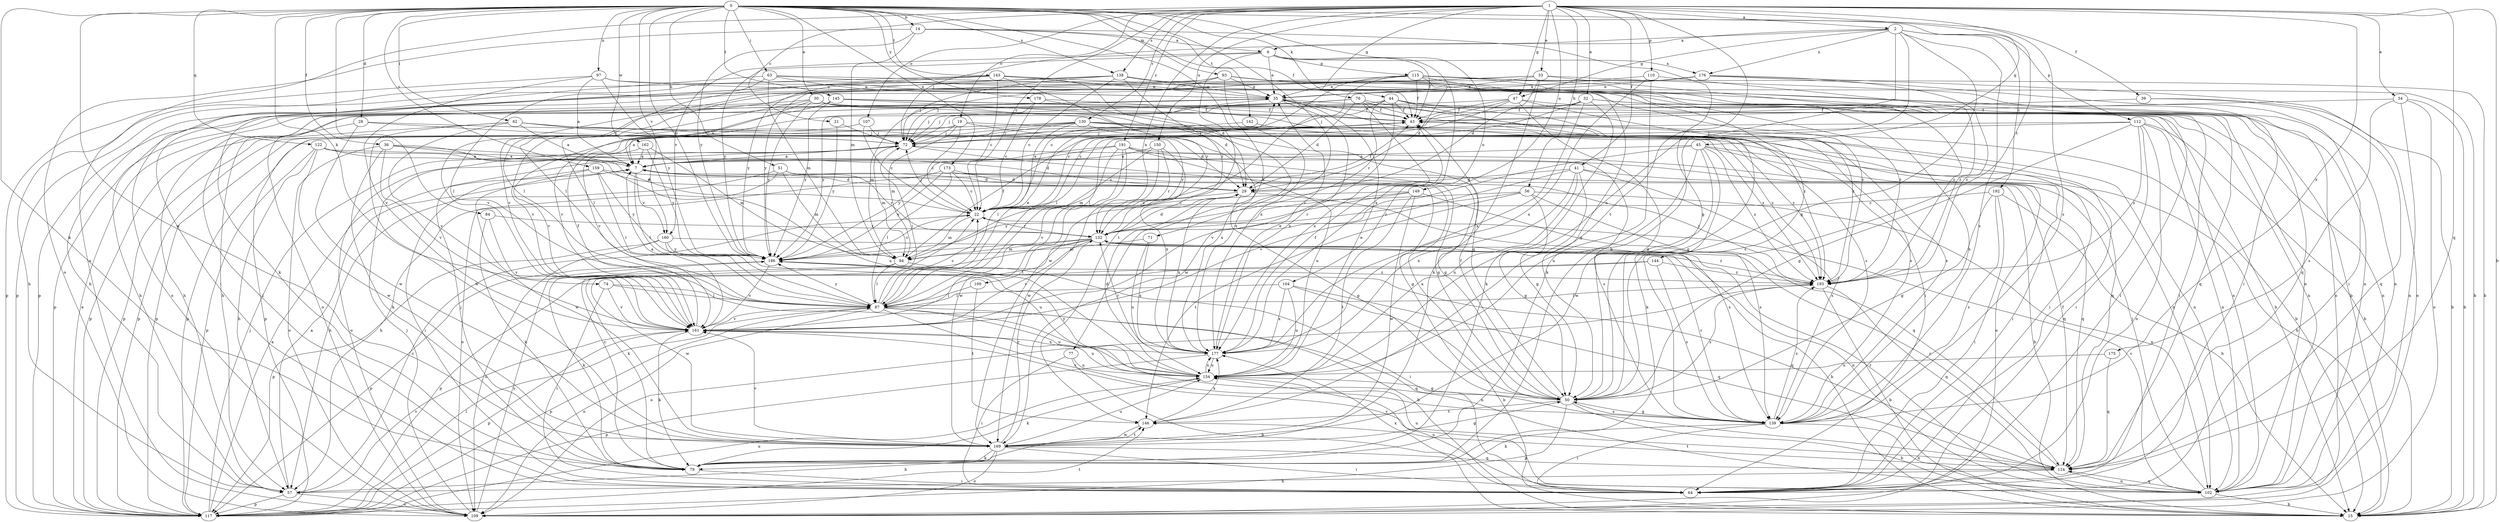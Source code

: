 strict digraph  {
0;
1;
2;
6;
7;
14;
15;
19;
21;
22;
28;
29;
30;
32;
33;
34;
35;
36;
39;
41;
43;
44;
45;
47;
50;
51;
56;
57;
62;
63;
64;
71;
72;
74;
76;
77;
79;
84;
87;
93;
94;
97;
100;
102;
104;
107;
109;
110;
112;
115;
117;
122;
124;
130;
132;
138;
139;
142;
143;
144;
145;
146;
149;
150;
154;
159;
160;
161;
162;
169;
173;
175;
176;
177;
178;
186;
191;
192;
193;
0 -> 14  [label=b];
0 -> 28  [label=d];
0 -> 30  [label=e];
0 -> 36  [label=f];
0 -> 39  [label=f];
0 -> 51  [label=h];
0 -> 62  [label=i];
0 -> 63  [label=i];
0 -> 71  [label=j];
0 -> 74  [label=k];
0 -> 76  [label=k];
0 -> 77  [label=k];
0 -> 79  [label=k];
0 -> 84  [label=l];
0 -> 93  [label=m];
0 -> 97  [label=n];
0 -> 104  [label=o];
0 -> 122  [label=q];
0 -> 138  [label=s];
0 -> 142  [label=t];
0 -> 143  [label=t];
0 -> 144  [label=t];
0 -> 145  [label=t];
0 -> 159  [label=v];
0 -> 160  [label=v];
0 -> 162  [label=w];
0 -> 169  [label=w];
0 -> 173  [label=x];
0 -> 178  [label=y];
0 -> 186  [label=y];
1 -> 2  [label=a];
1 -> 15  [label=b];
1 -> 19  [label=c];
1 -> 21  [label=c];
1 -> 22  [label=c];
1 -> 32  [label=e];
1 -> 33  [label=e];
1 -> 34  [label=e];
1 -> 41  [label=f];
1 -> 44  [label=g];
1 -> 45  [label=g];
1 -> 47  [label=g];
1 -> 56  [label=h];
1 -> 100  [label=n];
1 -> 107  [label=o];
1 -> 109  [label=o];
1 -> 110  [label=p];
1 -> 124  [label=q];
1 -> 130  [label=r];
1 -> 138  [label=s];
1 -> 139  [label=s];
1 -> 146  [label=t];
1 -> 149  [label=u];
1 -> 150  [label=u];
1 -> 175  [label=x];
1 -> 191  [label=z];
2 -> 6  [label=a];
2 -> 47  [label=g];
2 -> 50  [label=g];
2 -> 72  [label=j];
2 -> 79  [label=k];
2 -> 112  [label=p];
2 -> 139  [label=s];
2 -> 154  [label=u];
2 -> 176  [label=x];
2 -> 192  [label=z];
6 -> 35  [label=e];
6 -> 43  [label=f];
6 -> 115  [label=p];
6 -> 146  [label=t];
6 -> 160  [label=v];
6 -> 176  [label=x];
6 -> 177  [label=x];
6 -> 186  [label=y];
7 -> 15  [label=b];
7 -> 29  [label=d];
7 -> 87  [label=l];
7 -> 160  [label=v];
14 -> 6  [label=a];
14 -> 43  [label=f];
14 -> 50  [label=g];
14 -> 94  [label=m];
14 -> 109  [label=o];
14 -> 186  [label=y];
19 -> 22  [label=c];
19 -> 29  [label=d];
19 -> 72  [label=j];
19 -> 94  [label=m];
19 -> 102  [label=n];
19 -> 117  [label=p];
21 -> 72  [label=j];
21 -> 186  [label=y];
22 -> 72  [label=j];
22 -> 94  [label=m];
22 -> 132  [label=r];
28 -> 72  [label=j];
28 -> 117  [label=p];
28 -> 132  [label=r];
28 -> 169  [label=w];
29 -> 22  [label=c];
29 -> 43  [label=f];
29 -> 50  [label=g];
29 -> 139  [label=s];
29 -> 177  [label=x];
30 -> 7  [label=a];
30 -> 29  [label=d];
30 -> 43  [label=f];
30 -> 57  [label=h];
30 -> 102  [label=n];
30 -> 161  [label=v];
30 -> 177  [label=x];
30 -> 186  [label=y];
32 -> 43  [label=f];
32 -> 64  [label=i];
32 -> 79  [label=k];
32 -> 87  [label=l];
32 -> 124  [label=q];
32 -> 161  [label=v];
32 -> 177  [label=x];
33 -> 29  [label=d];
33 -> 35  [label=e];
33 -> 64  [label=i];
33 -> 72  [label=j];
33 -> 79  [label=k];
33 -> 161  [label=v];
33 -> 193  [label=z];
34 -> 15  [label=b];
34 -> 43  [label=f];
34 -> 102  [label=n];
34 -> 109  [label=o];
34 -> 139  [label=s];
35 -> 43  [label=f];
35 -> 57  [label=h];
35 -> 64  [label=i];
35 -> 72  [label=j];
35 -> 94  [label=m];
35 -> 102  [label=n];
35 -> 117  [label=p];
35 -> 177  [label=x];
36 -> 7  [label=a];
36 -> 22  [label=c];
36 -> 29  [label=d];
36 -> 79  [label=k];
36 -> 109  [label=o];
36 -> 161  [label=v];
39 -> 15  [label=b];
39 -> 43  [label=f];
39 -> 124  [label=q];
41 -> 29  [label=d];
41 -> 50  [label=g];
41 -> 124  [label=q];
41 -> 139  [label=s];
41 -> 154  [label=u];
41 -> 161  [label=v];
41 -> 177  [label=x];
43 -> 15  [label=b];
43 -> 72  [label=j];
43 -> 161  [label=v];
44 -> 22  [label=c];
44 -> 43  [label=f];
44 -> 50  [label=g];
44 -> 72  [label=j];
44 -> 102  [label=n];
44 -> 132  [label=r];
44 -> 139  [label=s];
44 -> 169  [label=w];
45 -> 7  [label=a];
45 -> 15  [label=b];
45 -> 64  [label=i];
45 -> 79  [label=k];
45 -> 154  [label=u];
45 -> 161  [label=v];
45 -> 169  [label=w];
45 -> 193  [label=z];
47 -> 22  [label=c];
47 -> 43  [label=f];
47 -> 50  [label=g];
47 -> 57  [label=h];
47 -> 64  [label=i];
47 -> 87  [label=l];
47 -> 193  [label=z];
50 -> 7  [label=a];
50 -> 15  [label=b];
50 -> 43  [label=f];
50 -> 117  [label=p];
50 -> 139  [label=s];
50 -> 146  [label=t];
50 -> 193  [label=z];
51 -> 29  [label=d];
51 -> 57  [label=h];
51 -> 94  [label=m];
51 -> 109  [label=o];
51 -> 132  [label=r];
56 -> 22  [label=c];
56 -> 50  [label=g];
56 -> 102  [label=n];
56 -> 132  [label=r];
56 -> 139  [label=s];
56 -> 146  [label=t];
57 -> 7  [label=a];
57 -> 22  [label=c];
57 -> 109  [label=o];
57 -> 117  [label=p];
57 -> 161  [label=v];
62 -> 7  [label=a];
62 -> 72  [label=j];
62 -> 117  [label=p];
62 -> 124  [label=q];
62 -> 161  [label=v];
62 -> 169  [label=w];
62 -> 193  [label=z];
63 -> 35  [label=e];
63 -> 79  [label=k];
63 -> 87  [label=l];
63 -> 94  [label=m];
63 -> 102  [label=n];
63 -> 139  [label=s];
64 -> 43  [label=f];
64 -> 177  [label=x];
71 -> 94  [label=m];
71 -> 154  [label=u];
71 -> 177  [label=x];
72 -> 7  [label=a];
72 -> 50  [label=g];
72 -> 94  [label=m];
74 -> 15  [label=b];
74 -> 64  [label=i];
74 -> 87  [label=l];
74 -> 161  [label=v];
76 -> 29  [label=d];
76 -> 43  [label=f];
76 -> 109  [label=o];
76 -> 139  [label=s];
76 -> 177  [label=x];
76 -> 186  [label=y];
76 -> 193  [label=z];
77 -> 15  [label=b];
77 -> 64  [label=i];
77 -> 154  [label=u];
79 -> 22  [label=c];
79 -> 64  [label=i];
79 -> 72  [label=j];
84 -> 79  [label=k];
84 -> 132  [label=r];
84 -> 161  [label=v];
87 -> 22  [label=c];
87 -> 35  [label=e];
87 -> 72  [label=j];
87 -> 102  [label=n];
87 -> 109  [label=o];
87 -> 117  [label=p];
87 -> 124  [label=q];
87 -> 139  [label=s];
87 -> 154  [label=u];
87 -> 161  [label=v];
87 -> 186  [label=y];
93 -> 15  [label=b];
93 -> 35  [label=e];
93 -> 87  [label=l];
93 -> 102  [label=n];
93 -> 117  [label=p];
93 -> 139  [label=s];
93 -> 177  [label=x];
93 -> 186  [label=y];
94 -> 43  [label=f];
94 -> 64  [label=i];
94 -> 79  [label=k];
94 -> 87  [label=l];
97 -> 7  [label=a];
97 -> 35  [label=e];
97 -> 117  [label=p];
97 -> 161  [label=v];
97 -> 186  [label=y];
97 -> 193  [label=z];
100 -> 87  [label=l];
100 -> 146  [label=t];
102 -> 15  [label=b];
102 -> 22  [label=c];
102 -> 72  [label=j];
102 -> 124  [label=q];
102 -> 132  [label=r];
102 -> 154  [label=u];
102 -> 161  [label=v];
104 -> 15  [label=b];
104 -> 87  [label=l];
104 -> 124  [label=q];
104 -> 154  [label=u];
104 -> 177  [label=x];
107 -> 22  [label=c];
107 -> 72  [label=j];
107 -> 117  [label=p];
109 -> 72  [label=j];
109 -> 186  [label=y];
110 -> 35  [label=e];
110 -> 79  [label=k];
110 -> 177  [label=x];
110 -> 193  [label=z];
112 -> 15  [label=b];
112 -> 50  [label=g];
112 -> 64  [label=i];
112 -> 72  [label=j];
112 -> 102  [label=n];
112 -> 109  [label=o];
112 -> 117  [label=p];
112 -> 193  [label=z];
115 -> 15  [label=b];
115 -> 22  [label=c];
115 -> 29  [label=d];
115 -> 35  [label=e];
115 -> 43  [label=f];
115 -> 50  [label=g];
115 -> 57  [label=h];
115 -> 109  [label=o];
115 -> 169  [label=w];
115 -> 193  [label=z];
117 -> 7  [label=a];
117 -> 35  [label=e];
117 -> 72  [label=j];
117 -> 87  [label=l];
117 -> 146  [label=t];
117 -> 154  [label=u];
122 -> 7  [label=a];
122 -> 57  [label=h];
122 -> 117  [label=p];
122 -> 139  [label=s];
122 -> 154  [label=u];
122 -> 169  [label=w];
124 -> 57  [label=h];
124 -> 102  [label=n];
124 -> 132  [label=r];
124 -> 146  [label=t];
124 -> 154  [label=u];
130 -> 7  [label=a];
130 -> 64  [label=i];
130 -> 72  [label=j];
130 -> 87  [label=l];
130 -> 102  [label=n];
130 -> 117  [label=p];
130 -> 161  [label=v];
130 -> 177  [label=x];
130 -> 193  [label=z];
132 -> 15  [label=b];
132 -> 29  [label=d];
132 -> 79  [label=k];
132 -> 87  [label=l];
132 -> 94  [label=m];
132 -> 102  [label=n];
132 -> 161  [label=v];
132 -> 186  [label=y];
138 -> 15  [label=b];
138 -> 22  [label=c];
138 -> 35  [label=e];
138 -> 72  [label=j];
138 -> 102  [label=n];
138 -> 109  [label=o];
138 -> 132  [label=r];
138 -> 186  [label=y];
139 -> 50  [label=g];
139 -> 64  [label=i];
139 -> 79  [label=k];
139 -> 102  [label=n];
139 -> 132  [label=r];
139 -> 193  [label=z];
142 -> 72  [label=j];
142 -> 193  [label=z];
143 -> 22  [label=c];
143 -> 29  [label=d];
143 -> 35  [label=e];
143 -> 57  [label=h];
143 -> 64  [label=i];
143 -> 87  [label=l];
143 -> 124  [label=q];
143 -> 132  [label=r];
144 -> 117  [label=p];
144 -> 139  [label=s];
144 -> 169  [label=w];
144 -> 193  [label=z];
145 -> 15  [label=b];
145 -> 43  [label=f];
145 -> 64  [label=i];
145 -> 87  [label=l];
145 -> 139  [label=s];
145 -> 186  [label=y];
146 -> 169  [label=w];
146 -> 177  [label=x];
149 -> 22  [label=c];
149 -> 124  [label=q];
149 -> 132  [label=r];
149 -> 146  [label=t];
149 -> 169  [label=w];
149 -> 186  [label=y];
150 -> 7  [label=a];
150 -> 22  [label=c];
150 -> 132  [label=r];
150 -> 169  [label=w];
150 -> 177  [label=x];
154 -> 29  [label=d];
154 -> 35  [label=e];
154 -> 50  [label=g];
154 -> 79  [label=k];
154 -> 177  [label=x];
154 -> 186  [label=y];
159 -> 29  [label=d];
159 -> 50  [label=g];
159 -> 64  [label=i];
159 -> 87  [label=l];
159 -> 169  [label=w];
159 -> 186  [label=y];
160 -> 109  [label=o];
160 -> 117  [label=p];
160 -> 154  [label=u];
160 -> 186  [label=y];
160 -> 193  [label=z];
161 -> 7  [label=a];
161 -> 43  [label=f];
161 -> 79  [label=k];
161 -> 117  [label=p];
161 -> 154  [label=u];
161 -> 177  [label=x];
162 -> 7  [label=a];
162 -> 94  [label=m];
162 -> 109  [label=o];
162 -> 186  [label=y];
169 -> 50  [label=g];
169 -> 57  [label=h];
169 -> 64  [label=i];
169 -> 79  [label=k];
169 -> 109  [label=o];
169 -> 124  [label=q];
169 -> 132  [label=r];
169 -> 146  [label=t];
169 -> 154  [label=u];
169 -> 161  [label=v];
173 -> 22  [label=c];
173 -> 29  [label=d];
173 -> 57  [label=h];
173 -> 87  [label=l];
173 -> 124  [label=q];
173 -> 186  [label=y];
173 -> 193  [label=z];
175 -> 124  [label=q];
175 -> 154  [label=u];
176 -> 35  [label=e];
176 -> 64  [label=i];
176 -> 109  [label=o];
176 -> 117  [label=p];
176 -> 161  [label=v];
176 -> 193  [label=z];
177 -> 35  [label=e];
177 -> 43  [label=f];
177 -> 117  [label=p];
177 -> 132  [label=r];
177 -> 154  [label=u];
178 -> 22  [label=c];
178 -> 43  [label=f];
178 -> 50  [label=g];
178 -> 72  [label=j];
186 -> 22  [label=c];
186 -> 117  [label=p];
186 -> 124  [label=q];
186 -> 161  [label=v];
186 -> 193  [label=z];
191 -> 7  [label=a];
191 -> 50  [label=g];
191 -> 94  [label=m];
191 -> 109  [label=o];
191 -> 154  [label=u];
191 -> 161  [label=v];
191 -> 169  [label=w];
191 -> 186  [label=y];
192 -> 15  [label=b];
192 -> 22  [label=c];
192 -> 50  [label=g];
192 -> 64  [label=i];
192 -> 139  [label=s];
193 -> 15  [label=b];
193 -> 87  [label=l];
193 -> 109  [label=o];
193 -> 124  [label=q];
}
